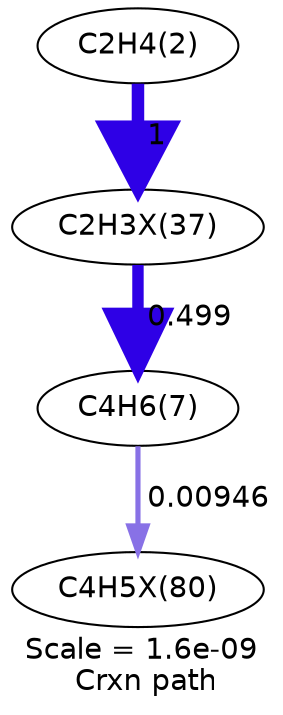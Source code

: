 digraph reaction_paths {
center=1;
s5 -> s44[fontname="Helvetica", style="setlinewidth(6)", arrowsize=3, color="0.7, 1.5, 0.9"
, label=" 1"];
s44 -> s8[fontname="Helvetica", style="setlinewidth(5.48)", arrowsize=2.74, color="0.7, 0.999, 0.9"
, label=" 0.499"];
s8 -> s46[fontname="Helvetica", style="setlinewidth(2.48)", arrowsize=1.24, color="0.7, 0.509, 0.9"
, label=" 0.00946"];
s5 [ fontname="Helvetica", label="C2H4(2)"];
s8 [ fontname="Helvetica", label="C4H6(7)"];
s44 [ fontname="Helvetica", label="C2H3X(37)"];
s46 [ fontname="Helvetica", label="C4H5X(80)"];
 label = "Scale = 1.6e-09\l Crxn path";
 fontname = "Helvetica";
}
